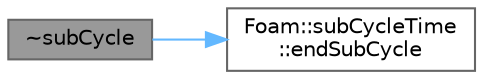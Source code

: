 digraph "~subCycle"
{
 // LATEX_PDF_SIZE
  bgcolor="transparent";
  edge [fontname=Helvetica,fontsize=10,labelfontname=Helvetica,labelfontsize=10];
  node [fontname=Helvetica,fontsize=10,shape=box,height=0.2,width=0.4];
  rankdir="LR";
  Node1 [id="Node000001",label="~subCycle",height=0.2,width=0.4,color="gray40", fillcolor="grey60", style="filled", fontcolor="black",tooltip=" "];
  Node1 -> Node2 [id="edge1_Node000001_Node000002",color="steelblue1",style="solid",tooltip=" "];
  Node2 [id="Node000002",label="Foam::subCycleTime\l::endSubCycle",height=0.2,width=0.4,color="grey40", fillcolor="white", style="filled",URL="$classFoam_1_1subCycleTime.html#ac94c7ed4efd51aafabdcde36a49e57b8",tooltip=" "];
}
